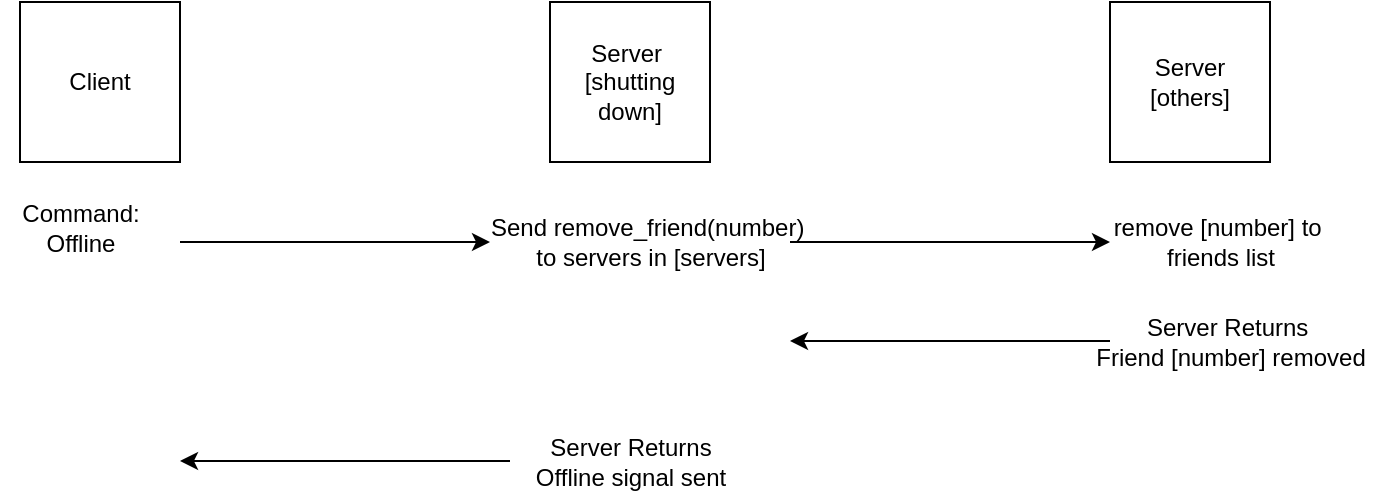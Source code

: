 <mxfile>
    <diagram id="MtCE5jzraeUFnyB5sYMj" name="Page-1">
        <mxGraphModel dx="524" dy="563" grid="1" gridSize="10" guides="1" tooltips="1" connect="1" arrows="1" fold="1" page="1" pageScale="1" pageWidth="850" pageHeight="1100" math="0" shadow="0">
            <root>
                <mxCell id="0"/>
                <mxCell id="1" parent="0"/>
                <mxCell id="2" value="Server&amp;nbsp;&lt;div&gt;[shutting down]&lt;/div&gt;" style="whiteSpace=wrap;html=1;aspect=fixed;" parent="1" vertex="1">
                    <mxGeometry x="280" y="120" width="80" height="80" as="geometry"/>
                </mxCell>
                <mxCell id="4" value="Server&lt;div&gt;[others]&lt;/div&gt;" style="whiteSpace=wrap;html=1;aspect=fixed;" parent="1" vertex="1">
                    <mxGeometry x="560" y="120" width="80" height="80" as="geometry"/>
                </mxCell>
                <mxCell id="5" value="" style="endArrow=classic;html=1;" parent="1" edge="1">
                    <mxGeometry width="50" height="50" relative="1" as="geometry">
                        <mxPoint x="560" y="289.5" as="sourcePoint"/>
                        <mxPoint x="400" y="289.5" as="targetPoint"/>
                    </mxGeometry>
                </mxCell>
                <mxCell id="6" value="" style="endArrow=classic;html=1;" parent="1" edge="1">
                    <mxGeometry width="50" height="50" relative="1" as="geometry">
                        <mxPoint x="400" y="240" as="sourcePoint"/>
                        <mxPoint x="560" y="240" as="targetPoint"/>
                    </mxGeometry>
                </mxCell>
                <mxCell id="8" value="Server Returns&amp;nbsp;&lt;div&gt;Friend [number] removed&lt;/div&gt;" style="text;html=1;align=center;verticalAlign=middle;resizable=0;points=[];autosize=1;strokeColor=none;fillColor=none;" parent="1" vertex="1">
                    <mxGeometry x="540" y="270" width="160" height="40" as="geometry"/>
                </mxCell>
                <mxCell id="9" value="Client" style="whiteSpace=wrap;html=1;aspect=fixed;" parent="1" vertex="1">
                    <mxGeometry x="15" y="120" width="80" height="80" as="geometry"/>
                </mxCell>
                <mxCell id="10" value="" style="endArrow=classic;html=1;" parent="1" edge="1">
                    <mxGeometry width="50" height="50" relative="1" as="geometry">
                        <mxPoint x="95" y="240" as="sourcePoint"/>
                        <mxPoint x="250" y="240" as="targetPoint"/>
                    </mxGeometry>
                </mxCell>
                <mxCell id="11" value="Command:&lt;div&gt;Offline&lt;/div&gt;" style="text;html=1;align=center;verticalAlign=middle;resizable=0;points=[];autosize=1;strokeColor=none;fillColor=none;" parent="1" vertex="1">
                    <mxGeometry x="5" y="213" width="80" height="40" as="geometry"/>
                </mxCell>
                <mxCell id="12" value="Send remove_friend(number)&amp;nbsp;&lt;div&gt;to servers in [servers]&lt;/div&gt;" style="text;html=1;align=center;verticalAlign=middle;resizable=0;points=[];autosize=1;strokeColor=none;fillColor=none;" parent="1" vertex="1">
                    <mxGeometry x="240" y="220" width="180" height="40" as="geometry"/>
                </mxCell>
                <mxCell id="13" value="remove [number] to&amp;nbsp;&lt;div&gt;friends list&lt;/div&gt;" style="text;html=1;align=center;verticalAlign=middle;resizable=0;points=[];autosize=1;strokeColor=none;fillColor=none;" parent="1" vertex="1">
                    <mxGeometry x="550" y="220" width="130" height="40" as="geometry"/>
                </mxCell>
                <mxCell id="16" value="Server Returns&lt;div&gt;Offline signal sent&lt;/div&gt;" style="text;html=1;align=center;verticalAlign=middle;resizable=0;points=[];autosize=1;strokeColor=none;fillColor=none;" parent="1" vertex="1">
                    <mxGeometry x="260" y="330" width="120" height="40" as="geometry"/>
                </mxCell>
                <mxCell id="17" value="" style="endArrow=classic;html=1;" parent="1" edge="1">
                    <mxGeometry width="50" height="50" relative="1" as="geometry">
                        <mxPoint x="260" y="349.5" as="sourcePoint"/>
                        <mxPoint x="95" y="349.5" as="targetPoint"/>
                    </mxGeometry>
                </mxCell>
            </root>
        </mxGraphModel>
    </diagram>
</mxfile>